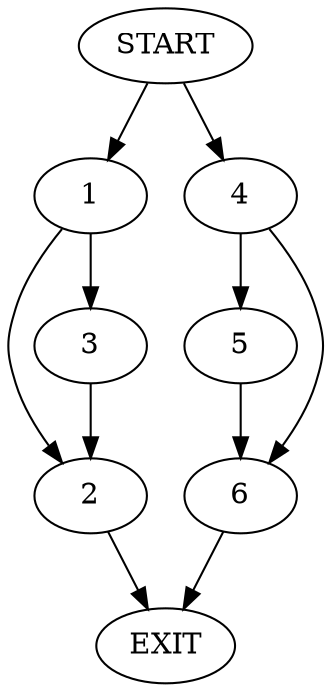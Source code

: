 digraph {
0 [label="START"]
7 [label="EXIT"]
0 -> 1
1 -> 2
1 -> 3
3 -> 2
2 -> 7
0 -> 4
4 -> 5
4 -> 6
5 -> 6
6 -> 7
}
